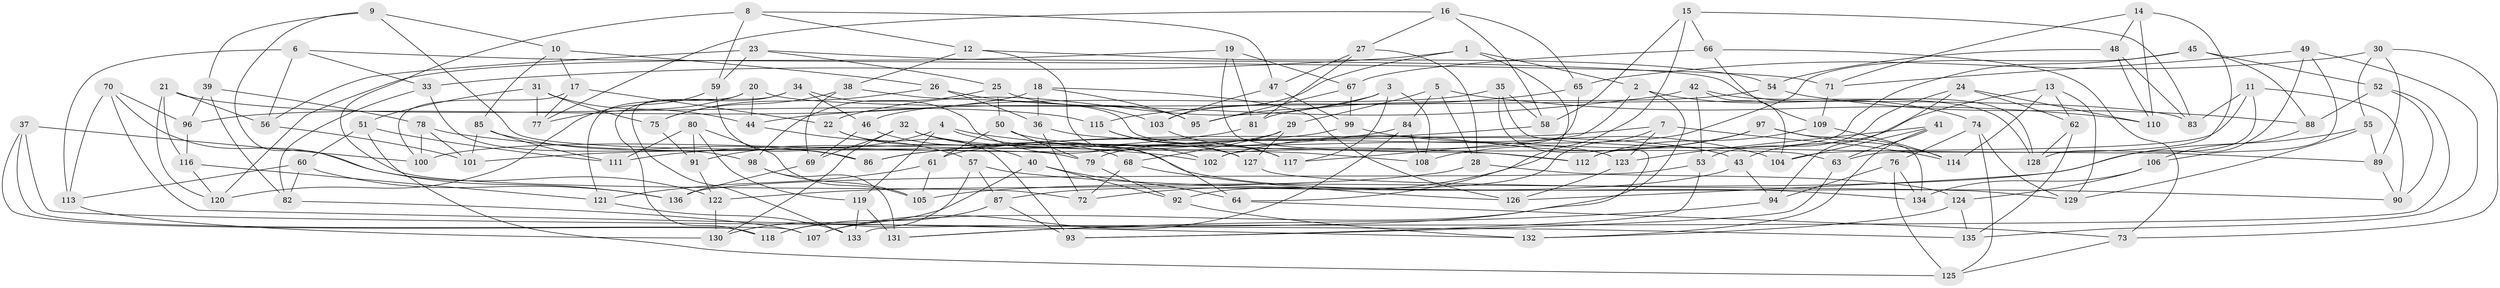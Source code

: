 // coarse degree distribution, {6: 0.18947368421052632, 4: 0.6736842105263158, 8: 0.042105263157894736, 10: 0.010526315789473684, 7: 0.031578947368421054, 5: 0.021052631578947368, 9: 0.010526315789473684, 3: 0.021052631578947368}
// Generated by graph-tools (version 1.1) at 2025/20/03/04/25 18:20:48]
// undirected, 136 vertices, 272 edges
graph export_dot {
graph [start="1"]
  node [color=gray90,style=filled];
  1;
  2;
  3;
  4;
  5;
  6;
  7;
  8;
  9;
  10;
  11;
  12;
  13;
  14;
  15;
  16;
  17;
  18;
  19;
  20;
  21;
  22;
  23;
  24;
  25;
  26;
  27;
  28;
  29;
  30;
  31;
  32;
  33;
  34;
  35;
  36;
  37;
  38;
  39;
  40;
  41;
  42;
  43;
  44;
  45;
  46;
  47;
  48;
  49;
  50;
  51;
  52;
  53;
  54;
  55;
  56;
  57;
  58;
  59;
  60;
  61;
  62;
  63;
  64;
  65;
  66;
  67;
  68;
  69;
  70;
  71;
  72;
  73;
  74;
  75;
  76;
  77;
  78;
  79;
  80;
  81;
  82;
  83;
  84;
  85;
  86;
  87;
  88;
  89;
  90;
  91;
  92;
  93;
  94;
  95;
  96;
  97;
  98;
  99;
  100;
  101;
  102;
  103;
  104;
  105;
  106;
  107;
  108;
  109;
  110;
  111;
  112;
  113;
  114;
  115;
  116;
  117;
  118;
  119;
  120;
  121;
  122;
  123;
  124;
  125;
  126;
  127;
  128;
  129;
  130;
  131;
  132;
  133;
  134;
  135;
  136;
  1 -- 64;
  1 -- 2;
  1 -- 103;
  1 -- 33;
  2 -- 74;
  2 -- 107;
  2 -- 117;
  3 -- 108;
  3 -- 95;
  3 -- 22;
  3 -- 117;
  4 -- 102;
  4 -- 119;
  4 -- 112;
  4 -- 91;
  5 -- 84;
  5 -- 28;
  5 -- 110;
  5 -- 29;
  6 -- 56;
  6 -- 113;
  6 -- 33;
  6 -- 71;
  7 -- 123;
  7 -- 61;
  7 -- 92;
  7 -- 114;
  8 -- 47;
  8 -- 59;
  8 -- 72;
  8 -- 12;
  9 -- 39;
  9 -- 136;
  9 -- 10;
  9 -- 79;
  10 -- 85;
  10 -- 26;
  10 -- 17;
  11 -- 104;
  11 -- 90;
  11 -- 128;
  11 -- 83;
  12 -- 54;
  12 -- 38;
  12 -- 64;
  13 -- 129;
  13 -- 114;
  13 -- 62;
  13 -- 43;
  14 -- 71;
  14 -- 63;
  14 -- 48;
  14 -- 110;
  15 -- 83;
  15 -- 58;
  15 -- 72;
  15 -- 66;
  16 -- 77;
  16 -- 58;
  16 -- 27;
  16 -- 65;
  17 -- 77;
  17 -- 100;
  17 -- 22;
  18 -- 96;
  18 -- 95;
  18 -- 36;
  18 -- 126;
  19 -- 120;
  19 -- 81;
  19 -- 67;
  19 -- 112;
  20 -- 77;
  20 -- 44;
  20 -- 83;
  20 -- 121;
  21 -- 115;
  21 -- 56;
  21 -- 116;
  21 -- 120;
  22 -- 40;
  22 -- 93;
  23 -- 25;
  23 -- 59;
  23 -- 128;
  23 -- 56;
  24 -- 110;
  24 -- 62;
  24 -- 94;
  24 -- 53;
  25 -- 50;
  25 -- 98;
  25 -- 95;
  26 -- 103;
  26 -- 36;
  26 -- 75;
  27 -- 47;
  27 -- 28;
  27 -- 81;
  28 -- 122;
  28 -- 124;
  29 -- 127;
  29 -- 100;
  29 -- 68;
  30 -- 65;
  30 -- 73;
  30 -- 89;
  30 -- 55;
  31 -- 77;
  31 -- 44;
  31 -- 75;
  31 -- 51;
  32 -- 130;
  32 -- 69;
  32 -- 108;
  32 -- 134;
  33 -- 98;
  33 -- 82;
  34 -- 118;
  34 -- 46;
  34 -- 133;
  34 -- 127;
  35 -- 58;
  35 -- 46;
  35 -- 131;
  35 -- 89;
  36 -- 72;
  36 -- 43;
  37 -- 118;
  37 -- 100;
  37 -- 107;
  37 -- 135;
  38 -- 69;
  38 -- 75;
  38 -- 63;
  39 -- 82;
  39 -- 78;
  39 -- 96;
  40 -- 92;
  40 -- 130;
  40 -- 64;
  41 -- 123;
  41 -- 63;
  41 -- 104;
  41 -- 132;
  42 -- 44;
  42 -- 128;
  42 -- 53;
  42 -- 104;
  43 -- 94;
  43 -- 87;
  44 -- 57;
  45 -- 79;
  45 -- 88;
  45 -- 52;
  45 -- 112;
  46 -- 68;
  46 -- 69;
  47 -- 99;
  47 -- 103;
  48 -- 54;
  48 -- 83;
  48 -- 110;
  49 -- 71;
  49 -- 106;
  49 -- 126;
  49 -- 135;
  50 -- 123;
  50 -- 79;
  50 -- 61;
  51 -- 111;
  51 -- 125;
  51 -- 60;
  52 -- 88;
  52 -- 90;
  52 -- 133;
  53 -- 136;
  53 -- 93;
  54 -- 81;
  54 -- 88;
  55 -- 105;
  55 -- 89;
  55 -- 129;
  56 -- 101;
  57 -- 118;
  57 -- 90;
  57 -- 87;
  58 -- 86;
  59 -- 86;
  59 -- 120;
  60 -- 113;
  60 -- 136;
  60 -- 82;
  61 -- 105;
  61 -- 121;
  62 -- 135;
  62 -- 128;
  63 -- 93;
  64 -- 73;
  65 -- 115;
  65 -- 102;
  66 -- 109;
  66 -- 73;
  66 -- 67;
  67 -- 99;
  67 -- 95;
  68 -- 72;
  68 -- 126;
  69 -- 136;
  70 -- 96;
  70 -- 122;
  70 -- 132;
  70 -- 113;
  71 -- 109;
  73 -- 125;
  74 -- 76;
  74 -- 129;
  74 -- 125;
  75 -- 91;
  76 -- 134;
  76 -- 125;
  76 -- 94;
  78 -- 100;
  78 -- 102;
  78 -- 101;
  79 -- 92;
  80 -- 111;
  80 -- 119;
  80 -- 91;
  80 -- 105;
  81 -- 111;
  82 -- 107;
  84 -- 86;
  84 -- 108;
  84 -- 107;
  85 -- 111;
  85 -- 86;
  85 -- 101;
  87 -- 93;
  87 -- 118;
  88 -- 106;
  89 -- 90;
  91 -- 122;
  92 -- 132;
  94 -- 131;
  96 -- 116;
  97 -- 102;
  97 -- 114;
  97 -- 134;
  97 -- 108;
  98 -- 105;
  98 -- 131;
  99 -- 101;
  99 -- 104;
  103 -- 117;
  106 -- 124;
  106 -- 134;
  109 -- 112;
  109 -- 114;
  113 -- 130;
  115 -- 127;
  115 -- 117;
  116 -- 121;
  116 -- 120;
  119 -- 133;
  119 -- 131;
  121 -- 133;
  122 -- 130;
  123 -- 126;
  124 -- 135;
  124 -- 132;
  127 -- 129;
}
